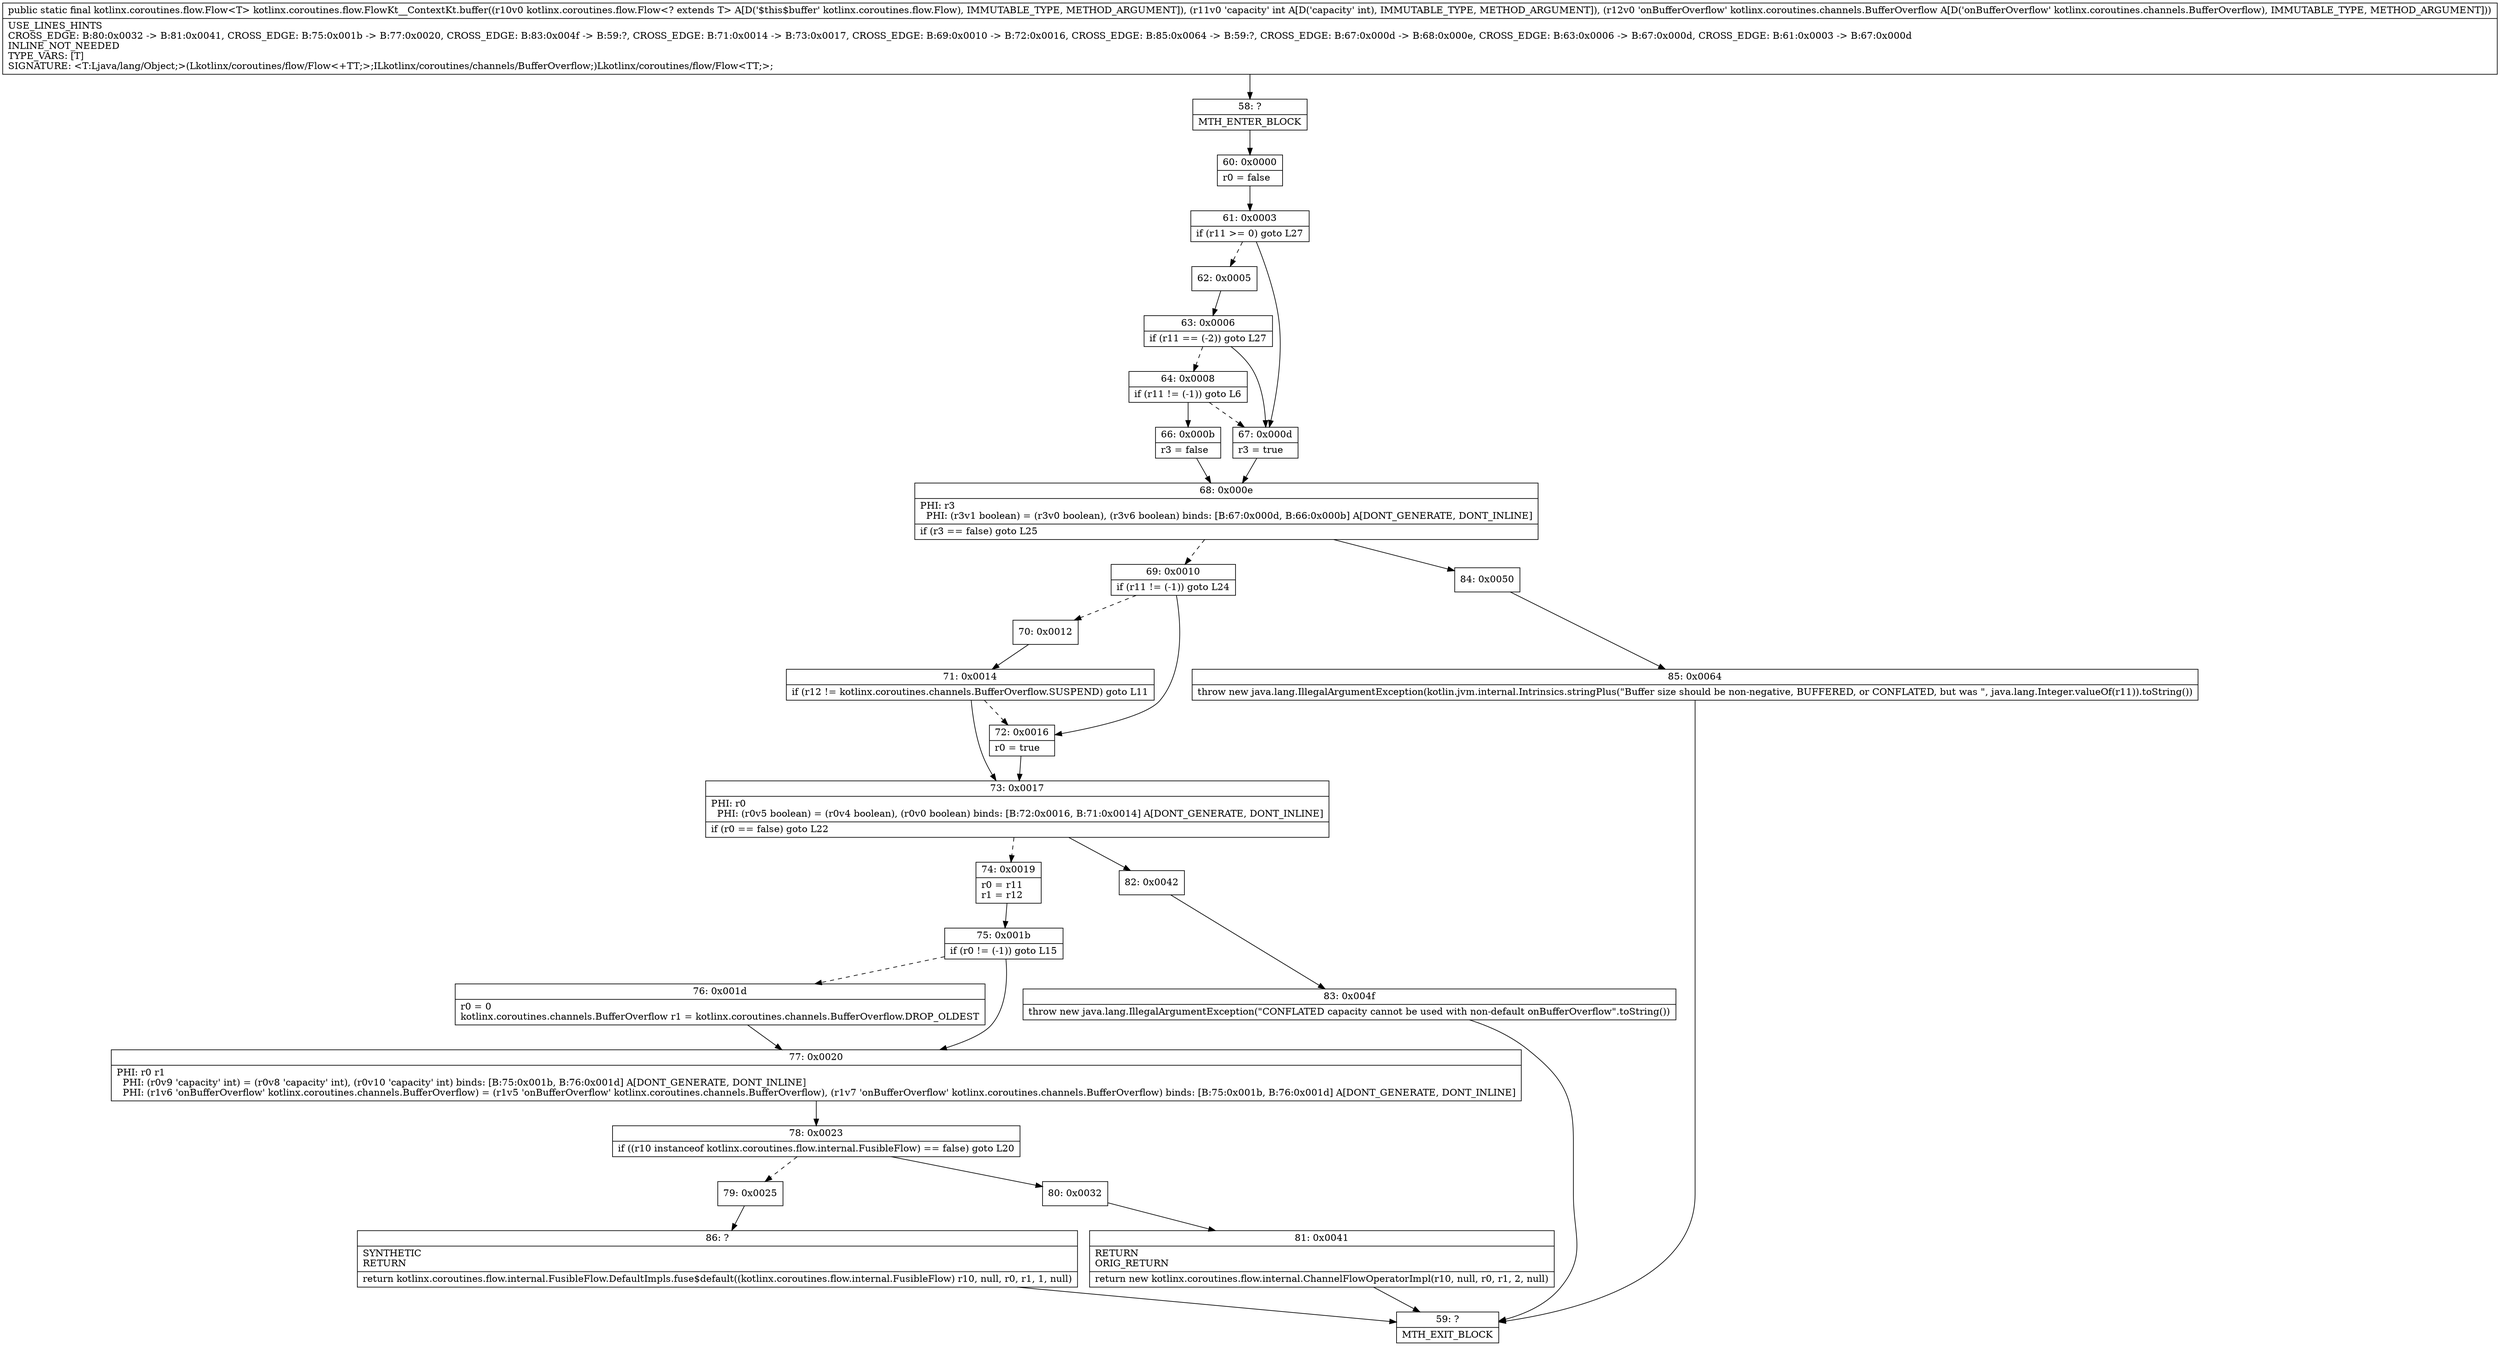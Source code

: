 digraph "CFG forkotlinx.coroutines.flow.FlowKt__ContextKt.buffer(Lkotlinx\/coroutines\/flow\/Flow;ILkotlinx\/coroutines\/channels\/BufferOverflow;)Lkotlinx\/coroutines\/flow\/Flow;" {
Node_58 [shape=record,label="{58\:\ ?|MTH_ENTER_BLOCK\l}"];
Node_60 [shape=record,label="{60\:\ 0x0000|r0 = false\l}"];
Node_61 [shape=record,label="{61\:\ 0x0003|if (r11 \>= 0) goto L27\l}"];
Node_62 [shape=record,label="{62\:\ 0x0005}"];
Node_63 [shape=record,label="{63\:\ 0x0006|if (r11 == (\-2)) goto L27\l}"];
Node_64 [shape=record,label="{64\:\ 0x0008|if (r11 != (\-1)) goto L6\l}"];
Node_66 [shape=record,label="{66\:\ 0x000b|r3 = false\l}"];
Node_68 [shape=record,label="{68\:\ 0x000e|PHI: r3 \l  PHI: (r3v1 boolean) = (r3v0 boolean), (r3v6 boolean) binds: [B:67:0x000d, B:66:0x000b] A[DONT_GENERATE, DONT_INLINE]\l|if (r3 == false) goto L25\l}"];
Node_69 [shape=record,label="{69\:\ 0x0010|if (r11 != (\-1)) goto L24\l}"];
Node_70 [shape=record,label="{70\:\ 0x0012}"];
Node_71 [shape=record,label="{71\:\ 0x0014|if (r12 != kotlinx.coroutines.channels.BufferOverflow.SUSPEND) goto L11\l}"];
Node_73 [shape=record,label="{73\:\ 0x0017|PHI: r0 \l  PHI: (r0v5 boolean) = (r0v4 boolean), (r0v0 boolean) binds: [B:72:0x0016, B:71:0x0014] A[DONT_GENERATE, DONT_INLINE]\l|if (r0 == false) goto L22\l}"];
Node_74 [shape=record,label="{74\:\ 0x0019|r0 = r11\lr1 = r12\l}"];
Node_75 [shape=record,label="{75\:\ 0x001b|if (r0 != (\-1)) goto L15\l}"];
Node_76 [shape=record,label="{76\:\ 0x001d|r0 = 0\lkotlinx.coroutines.channels.BufferOverflow r1 = kotlinx.coroutines.channels.BufferOverflow.DROP_OLDEST\l}"];
Node_77 [shape=record,label="{77\:\ 0x0020|PHI: r0 r1 \l  PHI: (r0v9 'capacity' int) = (r0v8 'capacity' int), (r0v10 'capacity' int) binds: [B:75:0x001b, B:76:0x001d] A[DONT_GENERATE, DONT_INLINE]\l  PHI: (r1v6 'onBufferOverflow' kotlinx.coroutines.channels.BufferOverflow) = (r1v5 'onBufferOverflow' kotlinx.coroutines.channels.BufferOverflow), (r1v7 'onBufferOverflow' kotlinx.coroutines.channels.BufferOverflow) binds: [B:75:0x001b, B:76:0x001d] A[DONT_GENERATE, DONT_INLINE]\l}"];
Node_78 [shape=record,label="{78\:\ 0x0023|if ((r10 instanceof kotlinx.coroutines.flow.internal.FusibleFlow) == false) goto L20\l}"];
Node_79 [shape=record,label="{79\:\ 0x0025}"];
Node_86 [shape=record,label="{86\:\ ?|SYNTHETIC\lRETURN\l|return kotlinx.coroutines.flow.internal.FusibleFlow.DefaultImpls.fuse$default((kotlinx.coroutines.flow.internal.FusibleFlow) r10, null, r0, r1, 1, null)\l}"];
Node_59 [shape=record,label="{59\:\ ?|MTH_EXIT_BLOCK\l}"];
Node_80 [shape=record,label="{80\:\ 0x0032}"];
Node_81 [shape=record,label="{81\:\ 0x0041|RETURN\lORIG_RETURN\l|return new kotlinx.coroutines.flow.internal.ChannelFlowOperatorImpl(r10, null, r0, r1, 2, null)\l}"];
Node_82 [shape=record,label="{82\:\ 0x0042}"];
Node_83 [shape=record,label="{83\:\ 0x004f|throw new java.lang.IllegalArgumentException(\"CONFLATED capacity cannot be used with non\-default onBufferOverflow\".toString())\l}"];
Node_72 [shape=record,label="{72\:\ 0x0016|r0 = true\l}"];
Node_84 [shape=record,label="{84\:\ 0x0050}"];
Node_85 [shape=record,label="{85\:\ 0x0064|throw new java.lang.IllegalArgumentException(kotlin.jvm.internal.Intrinsics.stringPlus(\"Buffer size should be non\-negative, BUFFERED, or CONFLATED, but was \", java.lang.Integer.valueOf(r11)).toString())\l}"];
Node_67 [shape=record,label="{67\:\ 0x000d|r3 = true\l}"];
MethodNode[shape=record,label="{public static final kotlinx.coroutines.flow.Flow\<T\> kotlinx.coroutines.flow.FlowKt__ContextKt.buffer((r10v0 kotlinx.coroutines.flow.Flow\<? extends T\> A[D('$this$buffer' kotlinx.coroutines.flow.Flow), IMMUTABLE_TYPE, METHOD_ARGUMENT]), (r11v0 'capacity' int A[D('capacity' int), IMMUTABLE_TYPE, METHOD_ARGUMENT]), (r12v0 'onBufferOverflow' kotlinx.coroutines.channels.BufferOverflow A[D('onBufferOverflow' kotlinx.coroutines.channels.BufferOverflow), IMMUTABLE_TYPE, METHOD_ARGUMENT]))  | USE_LINES_HINTS\lCROSS_EDGE: B:80:0x0032 \-\> B:81:0x0041, CROSS_EDGE: B:75:0x001b \-\> B:77:0x0020, CROSS_EDGE: B:83:0x004f \-\> B:59:?, CROSS_EDGE: B:71:0x0014 \-\> B:73:0x0017, CROSS_EDGE: B:69:0x0010 \-\> B:72:0x0016, CROSS_EDGE: B:85:0x0064 \-\> B:59:?, CROSS_EDGE: B:67:0x000d \-\> B:68:0x000e, CROSS_EDGE: B:63:0x0006 \-\> B:67:0x000d, CROSS_EDGE: B:61:0x0003 \-\> B:67:0x000d\lINLINE_NOT_NEEDED\lTYPE_VARS: [T]\lSIGNATURE: \<T:Ljava\/lang\/Object;\>(Lkotlinx\/coroutines\/flow\/Flow\<+TT;\>;ILkotlinx\/coroutines\/channels\/BufferOverflow;)Lkotlinx\/coroutines\/flow\/Flow\<TT;\>;\l}"];
MethodNode -> Node_58;Node_58 -> Node_60;
Node_60 -> Node_61;
Node_61 -> Node_62[style=dashed];
Node_61 -> Node_67;
Node_62 -> Node_63;
Node_63 -> Node_64[style=dashed];
Node_63 -> Node_67;
Node_64 -> Node_66;
Node_64 -> Node_67[style=dashed];
Node_66 -> Node_68;
Node_68 -> Node_69[style=dashed];
Node_68 -> Node_84;
Node_69 -> Node_70[style=dashed];
Node_69 -> Node_72;
Node_70 -> Node_71;
Node_71 -> Node_72[style=dashed];
Node_71 -> Node_73;
Node_73 -> Node_74[style=dashed];
Node_73 -> Node_82;
Node_74 -> Node_75;
Node_75 -> Node_76[style=dashed];
Node_75 -> Node_77;
Node_76 -> Node_77;
Node_77 -> Node_78;
Node_78 -> Node_79[style=dashed];
Node_78 -> Node_80;
Node_79 -> Node_86;
Node_86 -> Node_59;
Node_80 -> Node_81;
Node_81 -> Node_59;
Node_82 -> Node_83;
Node_83 -> Node_59;
Node_72 -> Node_73;
Node_84 -> Node_85;
Node_85 -> Node_59;
Node_67 -> Node_68;
}

